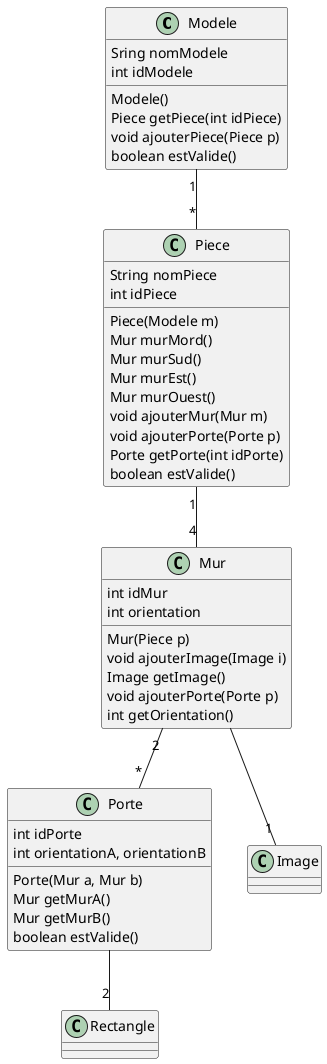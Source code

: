 @startuml

class Modele{
    Sring nomModele
    int idModele
    Modele()
    Piece getPiece(int idPiece)
    void ajouterPiece(Piece p)
    boolean estValide()
}

class Piece{
    String nomPiece
    int idPiece
    Piece(Modele m)
    Mur murMord()
    Mur murSud()
    Mur murEst()
    Mur murOuest()
    void ajouterMur(Mur m)
    void ajouterPorte(Porte p)
    Porte getPorte(int idPorte)
    boolean estValide()
}

class Mur{
    int idMur
    int orientation
    Mur(Piece p)
    void ajouterImage(Image i)
    Image getImage()
    void ajouterPorte(Porte p)
    int getOrientation()

}

class Porte{
    int idPorte
    int orientationA, orientationB
    Porte(Mur a, Mur b)
    Mur getMurA()
    Mur getMurB()
    boolean estValide()
}
Modele "1"--"*" Piece
Piece "1"--"4" Mur
Mur "2"--"*" Porte
Mur --"1" Image
Porte --"2" Rectangle
@enduml